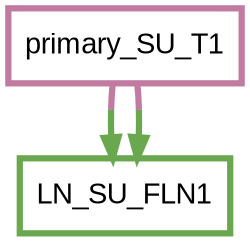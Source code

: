 digraph  {
dpi=600;size=3.5;
LN_SU_FLN1 [color="#6aa84fff", fillcolor=white, fontname=Arial, penwidth="3.0", shape=box];
primary_SU_T1 [color="#c27ba0ff", fillcolor=white, fontname=Arial, penwidth="3.0", shape=box];
primary_SU_T1 -> LN_SU_FLN1  [color="#c27ba0ff;0.5:#6aa84fff", key=0, penwidth=3];
primary_SU_T1 -> LN_SU_FLN1  [color="#c27ba0ff;0.5:#6aa84fff", key=1, penwidth=3];
}
